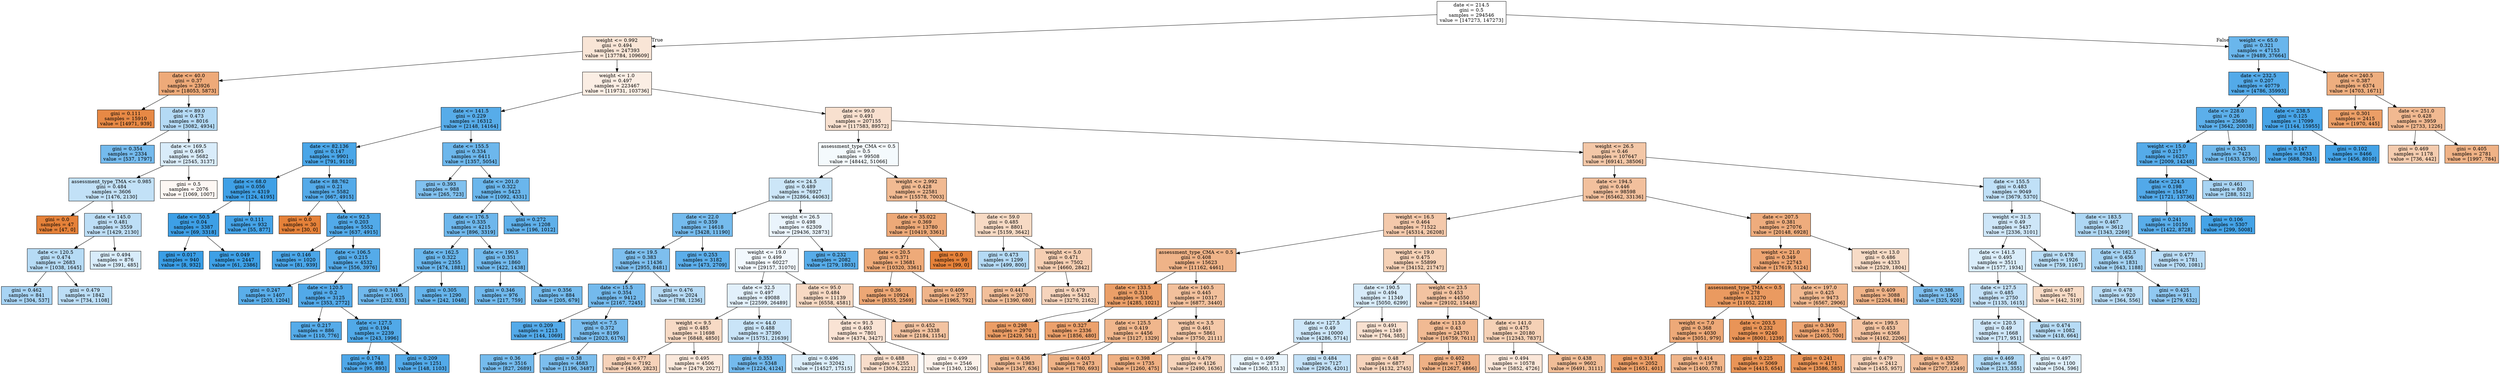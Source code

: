 digraph Tree {
node [shape=box, style="filled", color="black"] ;
0 [label="date <= 214.5\ngini = 0.5\nsamples = 294546\nvalue = [147273, 147273]", fillcolor="#e5813900"] ;
1 [label="weight <= 0.992\ngini = 0.494\nsamples = 247393\nvalue = [137784, 109609]", fillcolor="#e5813934"] ;
0 -> 1 [labeldistance=2.5, labelangle=45, headlabel="True"] ;
2 [label="date <= 40.0\ngini = 0.37\nsamples = 23926\nvalue = [18053, 5873]", fillcolor="#e58139ac"] ;
1 -> 2 ;
3 [label="gini = 0.111\nsamples = 15910\nvalue = [14971, 939]", fillcolor="#e58139ef"] ;
2 -> 3 ;
4 [label="date <= 89.0\ngini = 0.473\nsamples = 8016\nvalue = [3082, 4934]", fillcolor="#399de560"] ;
2 -> 4 ;
5 [label="gini = 0.354\nsamples = 2334\nvalue = [537, 1797]", fillcolor="#399de5b3"] ;
4 -> 5 ;
6 [label="date <= 169.5\ngini = 0.495\nsamples = 5682\nvalue = [2545, 3137]", fillcolor="#399de530"] ;
4 -> 6 ;
7 [label="assessment_type_TMA <= 0.985\ngini = 0.484\nsamples = 3606\nvalue = [1476, 2130]", fillcolor="#399de54e"] ;
6 -> 7 ;
8 [label="gini = 0.0\nsamples = 47\nvalue = [47, 0]", fillcolor="#e58139ff"] ;
7 -> 8 ;
9 [label="date <= 145.0\ngini = 0.481\nsamples = 3559\nvalue = [1429, 2130]", fillcolor="#399de554"] ;
7 -> 9 ;
10 [label="date <= 120.5\ngini = 0.474\nsamples = 2683\nvalue = [1038, 1645]", fillcolor="#399de55e"] ;
9 -> 10 ;
11 [label="gini = 0.462\nsamples = 841\nvalue = [304, 537]", fillcolor="#399de56f"] ;
10 -> 11 ;
12 [label="gini = 0.479\nsamples = 1842\nvalue = [734, 1108]", fillcolor="#399de556"] ;
10 -> 12 ;
13 [label="gini = 0.494\nsamples = 876\nvalue = [391, 485]", fillcolor="#399de531"] ;
9 -> 13 ;
14 [label="gini = 0.5\nsamples = 2076\nvalue = [1069, 1007]", fillcolor="#e581390f"] ;
6 -> 14 ;
15 [label="weight <= 1.0\ngini = 0.497\nsamples = 223467\nvalue = [119731, 103736]", fillcolor="#e5813922"] ;
1 -> 15 ;
16 [label="date <= 141.5\ngini = 0.229\nsamples = 16312\nvalue = [2148, 14164]", fillcolor="#399de5d8"] ;
15 -> 16 ;
17 [label="date <= 82.136\ngini = 0.147\nsamples = 9901\nvalue = [791, 9110]", fillcolor="#399de5e9"] ;
16 -> 17 ;
18 [label="date <= 68.0\ngini = 0.056\nsamples = 4319\nvalue = [124, 4195]", fillcolor="#399de5f7"] ;
17 -> 18 ;
19 [label="date <= 50.5\ngini = 0.04\nsamples = 3387\nvalue = [69, 3318]", fillcolor="#399de5fa"] ;
18 -> 19 ;
20 [label="gini = 0.017\nsamples = 940\nvalue = [8, 932]", fillcolor="#399de5fd"] ;
19 -> 20 ;
21 [label="gini = 0.049\nsamples = 2447\nvalue = [61, 2386]", fillcolor="#399de5f8"] ;
19 -> 21 ;
22 [label="gini = 0.111\nsamples = 932\nvalue = [55, 877]", fillcolor="#399de5ef"] ;
18 -> 22 ;
23 [label="date <= 88.762\ngini = 0.21\nsamples = 5582\nvalue = [667, 4915]", fillcolor="#399de5dc"] ;
17 -> 23 ;
24 [label="gini = 0.0\nsamples = 30\nvalue = [30, 0]", fillcolor="#e58139ff"] ;
23 -> 24 ;
25 [label="date <= 92.5\ngini = 0.203\nsamples = 5552\nvalue = [637, 4915]", fillcolor="#399de5de"] ;
23 -> 25 ;
26 [label="gini = 0.146\nsamples = 1020\nvalue = [81, 939]", fillcolor="#399de5e9"] ;
25 -> 26 ;
27 [label="date <= 106.5\ngini = 0.215\nsamples = 4532\nvalue = [556, 3976]", fillcolor="#399de5db"] ;
25 -> 27 ;
28 [label="gini = 0.247\nsamples = 1407\nvalue = [203, 1204]", fillcolor="#399de5d4"] ;
27 -> 28 ;
29 [label="date <= 120.5\ngini = 0.2\nsamples = 3125\nvalue = [353, 2772]", fillcolor="#399de5df"] ;
27 -> 29 ;
30 [label="gini = 0.217\nsamples = 886\nvalue = [110, 776]", fillcolor="#399de5db"] ;
29 -> 30 ;
31 [label="date <= 127.5\ngini = 0.194\nsamples = 2239\nvalue = [243, 1996]", fillcolor="#399de5e0"] ;
29 -> 31 ;
32 [label="gini = 0.174\nsamples = 988\nvalue = [95, 893]", fillcolor="#399de5e4"] ;
31 -> 32 ;
33 [label="gini = 0.209\nsamples = 1251\nvalue = [148, 1103]", fillcolor="#399de5dd"] ;
31 -> 33 ;
34 [label="date <= 155.5\ngini = 0.334\nsamples = 6411\nvalue = [1357, 5054]", fillcolor="#399de5bb"] ;
16 -> 34 ;
35 [label="gini = 0.393\nsamples = 988\nvalue = [265, 723]", fillcolor="#399de5a2"] ;
34 -> 35 ;
36 [label="date <= 201.0\ngini = 0.322\nsamples = 5423\nvalue = [1092, 4331]", fillcolor="#399de5bf"] ;
34 -> 36 ;
37 [label="date <= 176.5\ngini = 0.335\nsamples = 4215\nvalue = [896, 3319]", fillcolor="#399de5ba"] ;
36 -> 37 ;
38 [label="date <= 162.5\ngini = 0.322\nsamples = 2355\nvalue = [474, 1881]", fillcolor="#399de5bf"] ;
37 -> 38 ;
39 [label="gini = 0.341\nsamples = 1065\nvalue = [232, 833]", fillcolor="#399de5b8"] ;
38 -> 39 ;
40 [label="gini = 0.305\nsamples = 1290\nvalue = [242, 1048]", fillcolor="#399de5c4"] ;
38 -> 40 ;
41 [label="date <= 190.5\ngini = 0.351\nsamples = 1860\nvalue = [422, 1438]", fillcolor="#399de5b4"] ;
37 -> 41 ;
42 [label="gini = 0.346\nsamples = 976\nvalue = [217, 759]", fillcolor="#399de5b6"] ;
41 -> 42 ;
43 [label="gini = 0.356\nsamples = 884\nvalue = [205, 679]", fillcolor="#399de5b2"] ;
41 -> 43 ;
44 [label="gini = 0.272\nsamples = 1208\nvalue = [196, 1012]", fillcolor="#399de5ce"] ;
36 -> 44 ;
45 [label="date <= 99.0\ngini = 0.491\nsamples = 207155\nvalue = [117583, 89572]", fillcolor="#e581393d"] ;
15 -> 45 ;
46 [label="assessment_type_CMA <= 0.5\ngini = 0.5\nsamples = 99508\nvalue = [48442, 51066]", fillcolor="#399de50d"] ;
45 -> 46 ;
47 [label="date <= 24.5\ngini = 0.489\nsamples = 76927\nvalue = [32864, 44063]", fillcolor="#399de541"] ;
46 -> 47 ;
48 [label="date <= 22.0\ngini = 0.359\nsamples = 14618\nvalue = [3428, 11190]", fillcolor="#399de5b1"] ;
47 -> 48 ;
49 [label="date <= 19.5\ngini = 0.383\nsamples = 11436\nvalue = [2955, 8481]", fillcolor="#399de5a6"] ;
48 -> 49 ;
50 [label="date <= 15.5\ngini = 0.354\nsamples = 9412\nvalue = [2167, 7245]", fillcolor="#399de5b3"] ;
49 -> 50 ;
51 [label="gini = 0.209\nsamples = 1213\nvalue = [144, 1069]", fillcolor="#399de5dd"] ;
50 -> 51 ;
52 [label="weight <= 7.5\ngini = 0.372\nsamples = 8199\nvalue = [2023, 6176]", fillcolor="#399de5ab"] ;
50 -> 52 ;
53 [label="gini = 0.36\nsamples = 3516\nvalue = [827, 2689]", fillcolor="#399de5b1"] ;
52 -> 53 ;
54 [label="gini = 0.38\nsamples = 4683\nvalue = [1196, 3487]", fillcolor="#399de5a8"] ;
52 -> 54 ;
55 [label="gini = 0.476\nsamples = 2024\nvalue = [788, 1236]", fillcolor="#399de55c"] ;
49 -> 55 ;
56 [label="gini = 0.253\nsamples = 3182\nvalue = [473, 2709]", fillcolor="#399de5d2"] ;
48 -> 56 ;
57 [label="weight <= 26.5\ngini = 0.498\nsamples = 62309\nvalue = [29436, 32873]", fillcolor="#399de51b"] ;
47 -> 57 ;
58 [label="weight <= 19.0\ngini = 0.499\nsamples = 60227\nvalue = [29157, 31070]", fillcolor="#399de510"] ;
57 -> 58 ;
59 [label="date <= 32.5\ngini = 0.497\nsamples = 49088\nvalue = [22599, 26489]", fillcolor="#399de525"] ;
58 -> 59 ;
60 [label="weight <= 9.5\ngini = 0.485\nsamples = 11698\nvalue = [6848, 4850]", fillcolor="#e581394a"] ;
59 -> 60 ;
61 [label="gini = 0.477\nsamples = 7192\nvalue = [4369, 2823]", fillcolor="#e581395a"] ;
60 -> 61 ;
62 [label="gini = 0.495\nsamples = 4506\nvalue = [2479, 2027]", fillcolor="#e581392e"] ;
60 -> 62 ;
63 [label="date <= 44.0\ngini = 0.488\nsamples = 37390\nvalue = [15751, 21639]", fillcolor="#399de545"] ;
59 -> 63 ;
64 [label="gini = 0.353\nsamples = 5348\nvalue = [1224, 4124]", fillcolor="#399de5b3"] ;
63 -> 64 ;
65 [label="gini = 0.496\nsamples = 32042\nvalue = [14527, 17515]", fillcolor="#399de52c"] ;
63 -> 65 ;
66 [label="date <= 95.0\ngini = 0.484\nsamples = 11139\nvalue = [6558, 4581]", fillcolor="#e581394d"] ;
58 -> 66 ;
67 [label="date <= 91.5\ngini = 0.493\nsamples = 7801\nvalue = [4374, 3427]", fillcolor="#e5813937"] ;
66 -> 67 ;
68 [label="gini = 0.488\nsamples = 5255\nvalue = [3034, 2221]", fillcolor="#e5813944"] ;
67 -> 68 ;
69 [label="gini = 0.499\nsamples = 2546\nvalue = [1340, 1206]", fillcolor="#e5813919"] ;
67 -> 69 ;
70 [label="gini = 0.452\nsamples = 3338\nvalue = [2184, 1154]", fillcolor="#e5813978"] ;
66 -> 70 ;
71 [label="gini = 0.232\nsamples = 2082\nvalue = [279, 1803]", fillcolor="#399de5d8"] ;
57 -> 71 ;
72 [label="weight <= 2.992\ngini = 0.428\nsamples = 22581\nvalue = [15578, 7003]", fillcolor="#e581398c"] ;
46 -> 72 ;
73 [label="date <= 35.022\ngini = 0.369\nsamples = 13780\nvalue = [10419, 3361]", fillcolor="#e58139ad"] ;
72 -> 73 ;
74 [label="date <= 20.5\ngini = 0.371\nsamples = 13681\nvalue = [10320, 3361]", fillcolor="#e58139ac"] ;
73 -> 74 ;
75 [label="gini = 0.36\nsamples = 10924\nvalue = [8355, 2569]", fillcolor="#e58139b1"] ;
74 -> 75 ;
76 [label="gini = 0.409\nsamples = 2757\nvalue = [1965, 792]", fillcolor="#e5813998"] ;
74 -> 76 ;
77 [label="gini = 0.0\nsamples = 99\nvalue = [99, 0]", fillcolor="#e58139ff"] ;
73 -> 77 ;
78 [label="date <= 59.0\ngini = 0.485\nsamples = 8801\nvalue = [5159, 3642]", fillcolor="#e581394b"] ;
72 -> 78 ;
79 [label="gini = 0.473\nsamples = 1299\nvalue = [499, 800]", fillcolor="#399de560"] ;
78 -> 79 ;
80 [label="weight <= 5.0\ngini = 0.471\nsamples = 7502\nvalue = [4660, 2842]", fillcolor="#e5813963"] ;
78 -> 80 ;
81 [label="gini = 0.441\nsamples = 2070\nvalue = [1390, 680]", fillcolor="#e5813982"] ;
80 -> 81 ;
82 [label="gini = 0.479\nsamples = 5432\nvalue = [3270, 2162]", fillcolor="#e5813956"] ;
80 -> 82 ;
83 [label="weight <= 26.5\ngini = 0.46\nsamples = 107647\nvalue = [69141, 38506]", fillcolor="#e5813971"] ;
45 -> 83 ;
84 [label="date <= 194.5\ngini = 0.446\nsamples = 98598\nvalue = [65462, 33136]", fillcolor="#e581397e"] ;
83 -> 84 ;
85 [label="weight <= 16.5\ngini = 0.464\nsamples = 71522\nvalue = [45314, 26208]", fillcolor="#e581396c"] ;
84 -> 85 ;
86 [label="assessment_type_CMA <= 0.5\ngini = 0.408\nsamples = 15623\nvalue = [11162, 4461]", fillcolor="#e5813999"] ;
85 -> 86 ;
87 [label="date <= 133.5\ngini = 0.311\nsamples = 5306\nvalue = [4285, 1021]", fillcolor="#e58139c2"] ;
86 -> 87 ;
88 [label="gini = 0.298\nsamples = 2970\nvalue = [2429, 541]", fillcolor="#e58139c6"] ;
87 -> 88 ;
89 [label="gini = 0.327\nsamples = 2336\nvalue = [1856, 480]", fillcolor="#e58139bd"] ;
87 -> 89 ;
90 [label="date <= 140.5\ngini = 0.445\nsamples = 10317\nvalue = [6877, 3440]", fillcolor="#e581397f"] ;
86 -> 90 ;
91 [label="date <= 125.5\ngini = 0.419\nsamples = 4456\nvalue = [3127, 1329]", fillcolor="#e5813993"] ;
90 -> 91 ;
92 [label="gini = 0.436\nsamples = 1983\nvalue = [1347, 636]", fillcolor="#e5813987"] ;
91 -> 92 ;
93 [label="gini = 0.403\nsamples = 2473\nvalue = [1780, 693]", fillcolor="#e581399c"] ;
91 -> 93 ;
94 [label="weight <= 3.5\ngini = 0.461\nsamples = 5861\nvalue = [3750, 2111]", fillcolor="#e581396f"] ;
90 -> 94 ;
95 [label="gini = 0.398\nsamples = 1735\nvalue = [1260, 475]", fillcolor="#e581399f"] ;
94 -> 95 ;
96 [label="gini = 0.479\nsamples = 4126\nvalue = [2490, 1636]", fillcolor="#e5813957"] ;
94 -> 96 ;
97 [label="weight <= 19.0\ngini = 0.475\nsamples = 55899\nvalue = [34152, 21747]", fillcolor="#e581395d"] ;
85 -> 97 ;
98 [label="date <= 190.5\ngini = 0.494\nsamples = 11349\nvalue = [5050, 6299]", fillcolor="#399de533"] ;
97 -> 98 ;
99 [label="date <= 127.5\ngini = 0.49\nsamples = 10000\nvalue = [4286, 5714]", fillcolor="#399de540"] ;
98 -> 99 ;
100 [label="gini = 0.499\nsamples = 2873\nvalue = [1360, 1513]", fillcolor="#399de51a"] ;
99 -> 100 ;
101 [label="gini = 0.484\nsamples = 7127\nvalue = [2926, 4201]", fillcolor="#399de54d"] ;
99 -> 101 ;
102 [label="gini = 0.491\nsamples = 1349\nvalue = [764, 585]", fillcolor="#e581393c"] ;
98 -> 102 ;
103 [label="weight <= 23.5\ngini = 0.453\nsamples = 44550\nvalue = [29102, 15448]", fillcolor="#e5813978"] ;
97 -> 103 ;
104 [label="date <= 113.0\ngini = 0.43\nsamples = 24370\nvalue = [16759, 7611]", fillcolor="#e581398b"] ;
103 -> 104 ;
105 [label="gini = 0.48\nsamples = 6877\nvalue = [4132, 2745]", fillcolor="#e5813956"] ;
104 -> 105 ;
106 [label="gini = 0.402\nsamples = 17493\nvalue = [12627, 4866]", fillcolor="#e581399d"] ;
104 -> 106 ;
107 [label="date <= 141.0\ngini = 0.475\nsamples = 20180\nvalue = [12343, 7837]", fillcolor="#e581395d"] ;
103 -> 107 ;
108 [label="gini = 0.494\nsamples = 10578\nvalue = [5852, 4726]", fillcolor="#e5813931"] ;
107 -> 108 ;
109 [label="gini = 0.438\nsamples = 9602\nvalue = [6491, 3111]", fillcolor="#e5813985"] ;
107 -> 109 ;
110 [label="date <= 207.5\ngini = 0.381\nsamples = 27076\nvalue = [20148, 6928]", fillcolor="#e58139a7"] ;
84 -> 110 ;
111 [label="weight <= 21.0\ngini = 0.349\nsamples = 22743\nvalue = [17619, 5124]", fillcolor="#e58139b5"] ;
110 -> 111 ;
112 [label="assessment_type_TMA <= 0.5\ngini = 0.278\nsamples = 13270\nvalue = [11052, 2218]", fillcolor="#e58139cc"] ;
111 -> 112 ;
113 [label="weight <= 7.0\ngini = 0.368\nsamples = 4030\nvalue = [3051, 979]", fillcolor="#e58139ad"] ;
112 -> 113 ;
114 [label="gini = 0.314\nsamples = 2052\nvalue = [1651, 401]", fillcolor="#e58139c1"] ;
113 -> 114 ;
115 [label="gini = 0.414\nsamples = 1978\nvalue = [1400, 578]", fillcolor="#e5813996"] ;
113 -> 115 ;
116 [label="date <= 203.5\ngini = 0.232\nsamples = 9240\nvalue = [8001, 1239]", fillcolor="#e58139d8"] ;
112 -> 116 ;
117 [label="gini = 0.225\nsamples = 5069\nvalue = [4415, 654]", fillcolor="#e58139d9"] ;
116 -> 117 ;
118 [label="gini = 0.241\nsamples = 4171\nvalue = [3586, 585]", fillcolor="#e58139d5"] ;
116 -> 118 ;
119 [label="date <= 197.0\ngini = 0.425\nsamples = 9473\nvalue = [6567, 2906]", fillcolor="#e581398e"] ;
111 -> 119 ;
120 [label="gini = 0.349\nsamples = 3105\nvalue = [2405, 700]", fillcolor="#e58139b5"] ;
119 -> 120 ;
121 [label="date <= 199.5\ngini = 0.453\nsamples = 6368\nvalue = [4162, 2206]", fillcolor="#e5813978"] ;
119 -> 121 ;
122 [label="gini = 0.479\nsamples = 2412\nvalue = [1455, 957]", fillcolor="#e5813957"] ;
121 -> 122 ;
123 [label="gini = 0.432\nsamples = 3956\nvalue = [2707, 1249]", fillcolor="#e5813989"] ;
121 -> 123 ;
124 [label="weight <= 13.0\ngini = 0.486\nsamples = 4333\nvalue = [2529, 1804]", fillcolor="#e5813949"] ;
110 -> 124 ;
125 [label="gini = 0.409\nsamples = 3088\nvalue = [2204, 884]", fillcolor="#e5813999"] ;
124 -> 125 ;
126 [label="gini = 0.386\nsamples = 1245\nvalue = [325, 920]", fillcolor="#399de5a5"] ;
124 -> 126 ;
127 [label="date <= 155.5\ngini = 0.483\nsamples = 9049\nvalue = [3679, 5370]", fillcolor="#399de550"] ;
83 -> 127 ;
128 [label="weight <= 31.5\ngini = 0.49\nsamples = 5437\nvalue = [2336, 3101]", fillcolor="#399de53f"] ;
127 -> 128 ;
129 [label="date <= 141.5\ngini = 0.495\nsamples = 3511\nvalue = [1577, 1934]", fillcolor="#399de52f"] ;
128 -> 129 ;
130 [label="date <= 127.5\ngini = 0.485\nsamples = 2750\nvalue = [1135, 1615]", fillcolor="#399de54c"] ;
129 -> 130 ;
131 [label="date <= 120.5\ngini = 0.49\nsamples = 1668\nvalue = [717, 951]", fillcolor="#399de53f"] ;
130 -> 131 ;
132 [label="gini = 0.469\nsamples = 568\nvalue = [213, 355]", fillcolor="#399de566"] ;
131 -> 132 ;
133 [label="gini = 0.497\nsamples = 1100\nvalue = [504, 596]", fillcolor="#399de527"] ;
131 -> 133 ;
134 [label="gini = 0.474\nsamples = 1082\nvalue = [418, 664]", fillcolor="#399de55e"] ;
130 -> 134 ;
135 [label="gini = 0.487\nsamples = 761\nvalue = [442, 319]", fillcolor="#e5813947"] ;
129 -> 135 ;
136 [label="gini = 0.478\nsamples = 1926\nvalue = [759, 1167]", fillcolor="#399de559"] ;
128 -> 136 ;
137 [label="date <= 183.5\ngini = 0.467\nsamples = 3612\nvalue = [1343, 2269]", fillcolor="#399de568"] ;
127 -> 137 ;
138 [label="date <= 162.5\ngini = 0.456\nsamples = 1831\nvalue = [643, 1188]", fillcolor="#399de575"] ;
137 -> 138 ;
139 [label="gini = 0.478\nsamples = 920\nvalue = [364, 556]", fillcolor="#399de558"] ;
138 -> 139 ;
140 [label="gini = 0.425\nsamples = 911\nvalue = [279, 632]", fillcolor="#399de58e"] ;
138 -> 140 ;
141 [label="gini = 0.477\nsamples = 1781\nvalue = [700, 1081]", fillcolor="#399de55a"] ;
137 -> 141 ;
142 [label="weight <= 65.0\ngini = 0.321\nsamples = 47153\nvalue = [9489, 37664]", fillcolor="#399de5bf"] ;
0 -> 142 [labeldistance=2.5, labelangle=-45, headlabel="False"] ;
143 [label="date <= 232.5\ngini = 0.207\nsamples = 40779\nvalue = [4786, 35993]", fillcolor="#399de5dd"] ;
142 -> 143 ;
144 [label="date <= 228.0\ngini = 0.26\nsamples = 23680\nvalue = [3642, 20038]", fillcolor="#399de5d1"] ;
143 -> 144 ;
145 [label="weight <= 15.0\ngini = 0.217\nsamples = 16257\nvalue = [2009, 14248]", fillcolor="#399de5db"] ;
144 -> 145 ;
146 [label="date <= 224.5\ngini = 0.198\nsamples = 15457\nvalue = [1721, 13736]", fillcolor="#399de5df"] ;
145 -> 146 ;
147 [label="gini = 0.241\nsamples = 10150\nvalue = [1422, 8728]", fillcolor="#399de5d5"] ;
146 -> 147 ;
148 [label="gini = 0.106\nsamples = 5307\nvalue = [299, 5008]", fillcolor="#399de5f0"] ;
146 -> 148 ;
149 [label="gini = 0.461\nsamples = 800\nvalue = [288, 512]", fillcolor="#399de570"] ;
145 -> 149 ;
150 [label="gini = 0.343\nsamples = 7423\nvalue = [1633, 5790]", fillcolor="#399de5b7"] ;
144 -> 150 ;
151 [label="date <= 238.5\ngini = 0.125\nsamples = 17099\nvalue = [1144, 15955]", fillcolor="#399de5ed"] ;
143 -> 151 ;
152 [label="gini = 0.147\nsamples = 8633\nvalue = [688, 7945]", fillcolor="#399de5e9"] ;
151 -> 152 ;
153 [label="gini = 0.102\nsamples = 8466\nvalue = [456, 8010]", fillcolor="#399de5f0"] ;
151 -> 153 ;
154 [label="date <= 240.5\ngini = 0.387\nsamples = 6374\nvalue = [4703, 1671]", fillcolor="#e58139a4"] ;
142 -> 154 ;
155 [label="gini = 0.301\nsamples = 2415\nvalue = [1970, 445]", fillcolor="#e58139c5"] ;
154 -> 155 ;
156 [label="date <= 251.0\ngini = 0.428\nsamples = 3959\nvalue = [2733, 1226]", fillcolor="#e581398d"] ;
154 -> 156 ;
157 [label="gini = 0.469\nsamples = 1178\nvalue = [736, 442]", fillcolor="#e5813966"] ;
156 -> 157 ;
158 [label="gini = 0.405\nsamples = 2781\nvalue = [1997, 784]", fillcolor="#e581399b"] ;
156 -> 158 ;
}
